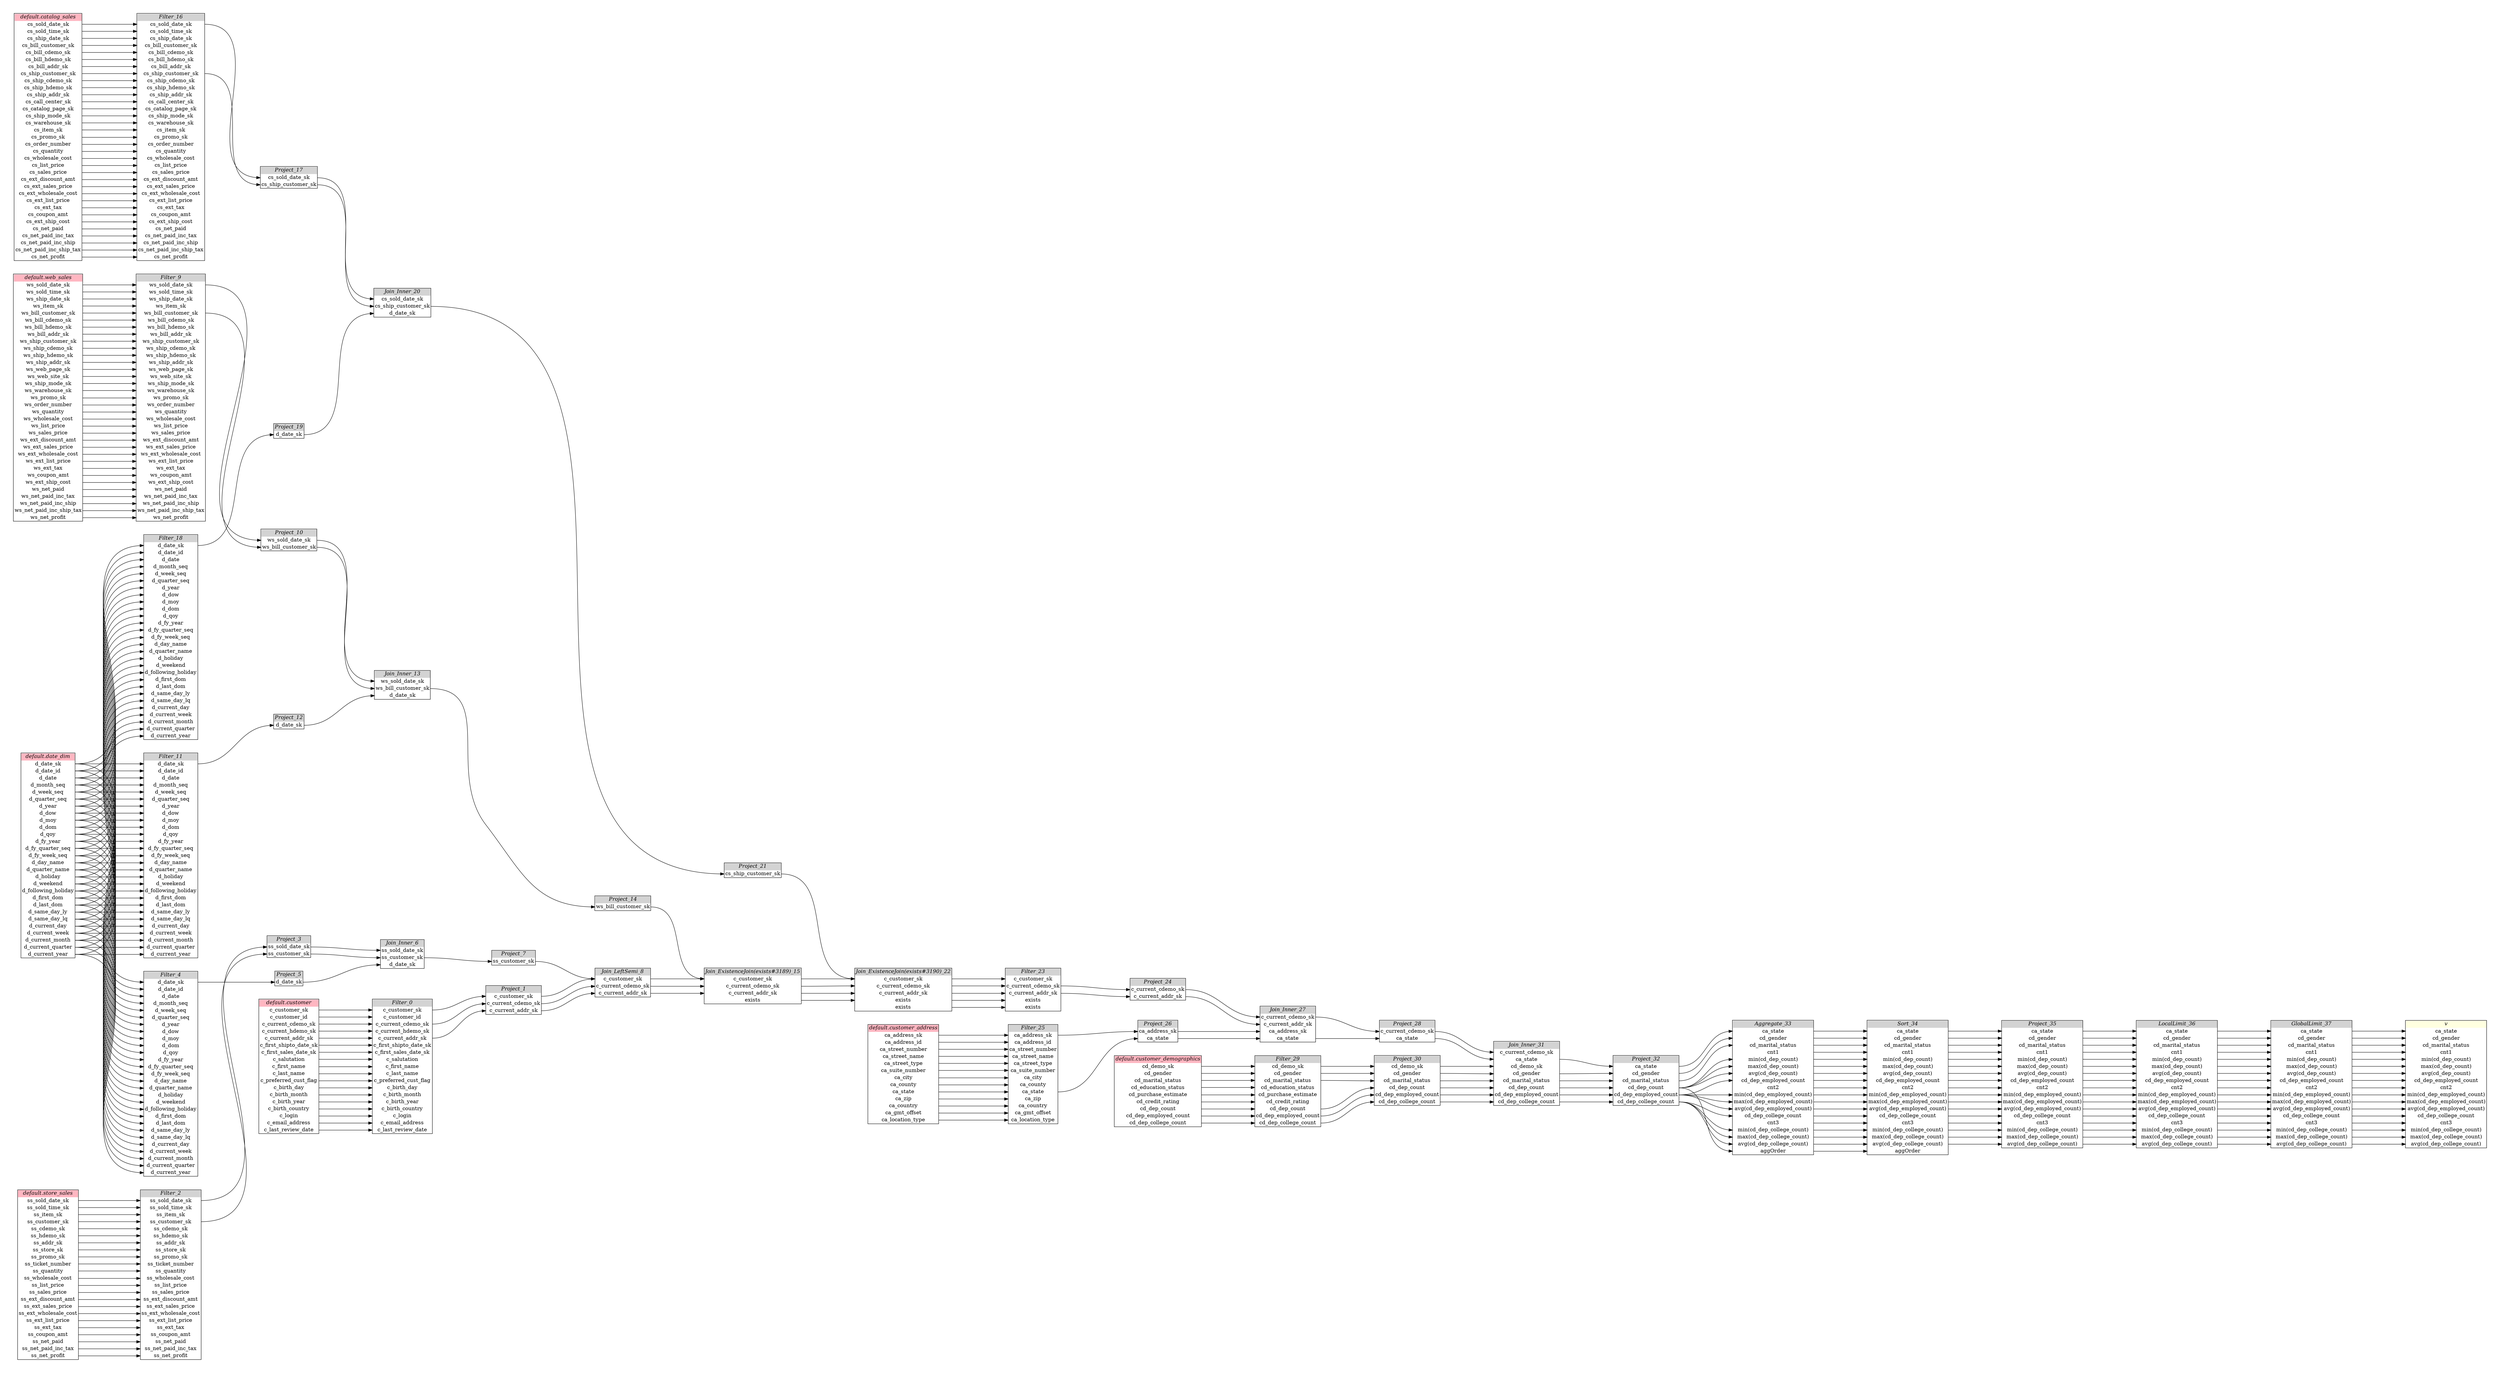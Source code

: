 // Automatically generated by TPCDSFlowTestSuite


digraph {
  graph [pad="0.5", nodesep="0.5", ranksep="2", fontname="Helvetica"];
  node [shape=plain]
  rankdir=LR;

  
"Aggregate_33" [label=<
<table border="1" cellborder="0" cellspacing="0">
  <tr><td bgcolor="lightgray" port="nodeName"><i>Aggregate_33</i></td></tr>
  <tr><td port="0">ca_state</td></tr>
<tr><td port="1">cd_gender</td></tr>
<tr><td port="2">cd_marital_status</td></tr>
<tr><td port="3">cnt1</td></tr>
<tr><td port="4">min(cd_dep_count)</td></tr>
<tr><td port="5">max(cd_dep_count)</td></tr>
<tr><td port="6">avg(cd_dep_count)</td></tr>
<tr><td port="7">cd_dep_employed_count</td></tr>
<tr><td port="8">cnt2</td></tr>
<tr><td port="9">min(cd_dep_employed_count)</td></tr>
<tr><td port="10">max(cd_dep_employed_count)</td></tr>
<tr><td port="11">avg(cd_dep_employed_count)</td></tr>
<tr><td port="12">cd_dep_college_count</td></tr>
<tr><td port="13">cnt3</td></tr>
<tr><td port="14">min(cd_dep_college_count)</td></tr>
<tr><td port="15">max(cd_dep_college_count)</td></tr>
<tr><td port="16">avg(cd_dep_college_count)</td></tr>
<tr><td port="17">aggOrder</td></tr>
</table>>];
     

"Filter_0" [label=<
<table border="1" cellborder="0" cellspacing="0">
  <tr><td bgcolor="lightgray" port="nodeName"><i>Filter_0</i></td></tr>
  <tr><td port="0">c_customer_sk</td></tr>
<tr><td port="1">c_customer_id</td></tr>
<tr><td port="2">c_current_cdemo_sk</td></tr>
<tr><td port="3">c_current_hdemo_sk</td></tr>
<tr><td port="4">c_current_addr_sk</td></tr>
<tr><td port="5">c_first_shipto_date_sk</td></tr>
<tr><td port="6">c_first_sales_date_sk</td></tr>
<tr><td port="7">c_salutation</td></tr>
<tr><td port="8">c_first_name</td></tr>
<tr><td port="9">c_last_name</td></tr>
<tr><td port="10">c_preferred_cust_flag</td></tr>
<tr><td port="11">c_birth_day</td></tr>
<tr><td port="12">c_birth_month</td></tr>
<tr><td port="13">c_birth_year</td></tr>
<tr><td port="14">c_birth_country</td></tr>
<tr><td port="15">c_login</td></tr>
<tr><td port="16">c_email_address</td></tr>
<tr><td port="17">c_last_review_date</td></tr>
</table>>];
     

"Filter_11" [label=<
<table border="1" cellborder="0" cellspacing="0">
  <tr><td bgcolor="lightgray" port="nodeName"><i>Filter_11</i></td></tr>
  <tr><td port="0">d_date_sk</td></tr>
<tr><td port="1">d_date_id</td></tr>
<tr><td port="2">d_date</td></tr>
<tr><td port="3">d_month_seq</td></tr>
<tr><td port="4">d_week_seq</td></tr>
<tr><td port="5">d_quarter_seq</td></tr>
<tr><td port="6">d_year</td></tr>
<tr><td port="7">d_dow</td></tr>
<tr><td port="8">d_moy</td></tr>
<tr><td port="9">d_dom</td></tr>
<tr><td port="10">d_qoy</td></tr>
<tr><td port="11">d_fy_year</td></tr>
<tr><td port="12">d_fy_quarter_seq</td></tr>
<tr><td port="13">d_fy_week_seq</td></tr>
<tr><td port="14">d_day_name</td></tr>
<tr><td port="15">d_quarter_name</td></tr>
<tr><td port="16">d_holiday</td></tr>
<tr><td port="17">d_weekend</td></tr>
<tr><td port="18">d_following_holiday</td></tr>
<tr><td port="19">d_first_dom</td></tr>
<tr><td port="20">d_last_dom</td></tr>
<tr><td port="21">d_same_day_ly</td></tr>
<tr><td port="22">d_same_day_lq</td></tr>
<tr><td port="23">d_current_day</td></tr>
<tr><td port="24">d_current_week</td></tr>
<tr><td port="25">d_current_month</td></tr>
<tr><td port="26">d_current_quarter</td></tr>
<tr><td port="27">d_current_year</td></tr>
</table>>];
     

"Filter_16" [label=<
<table border="1" cellborder="0" cellspacing="0">
  <tr><td bgcolor="lightgray" port="nodeName"><i>Filter_16</i></td></tr>
  <tr><td port="0">cs_sold_date_sk</td></tr>
<tr><td port="1">cs_sold_time_sk</td></tr>
<tr><td port="2">cs_ship_date_sk</td></tr>
<tr><td port="3">cs_bill_customer_sk</td></tr>
<tr><td port="4">cs_bill_cdemo_sk</td></tr>
<tr><td port="5">cs_bill_hdemo_sk</td></tr>
<tr><td port="6">cs_bill_addr_sk</td></tr>
<tr><td port="7">cs_ship_customer_sk</td></tr>
<tr><td port="8">cs_ship_cdemo_sk</td></tr>
<tr><td port="9">cs_ship_hdemo_sk</td></tr>
<tr><td port="10">cs_ship_addr_sk</td></tr>
<tr><td port="11">cs_call_center_sk</td></tr>
<tr><td port="12">cs_catalog_page_sk</td></tr>
<tr><td port="13">cs_ship_mode_sk</td></tr>
<tr><td port="14">cs_warehouse_sk</td></tr>
<tr><td port="15">cs_item_sk</td></tr>
<tr><td port="16">cs_promo_sk</td></tr>
<tr><td port="17">cs_order_number</td></tr>
<tr><td port="18">cs_quantity</td></tr>
<tr><td port="19">cs_wholesale_cost</td></tr>
<tr><td port="20">cs_list_price</td></tr>
<tr><td port="21">cs_sales_price</td></tr>
<tr><td port="22">cs_ext_discount_amt</td></tr>
<tr><td port="23">cs_ext_sales_price</td></tr>
<tr><td port="24">cs_ext_wholesale_cost</td></tr>
<tr><td port="25">cs_ext_list_price</td></tr>
<tr><td port="26">cs_ext_tax</td></tr>
<tr><td port="27">cs_coupon_amt</td></tr>
<tr><td port="28">cs_ext_ship_cost</td></tr>
<tr><td port="29">cs_net_paid</td></tr>
<tr><td port="30">cs_net_paid_inc_tax</td></tr>
<tr><td port="31">cs_net_paid_inc_ship</td></tr>
<tr><td port="32">cs_net_paid_inc_ship_tax</td></tr>
<tr><td port="33">cs_net_profit</td></tr>
</table>>];
     

"Filter_18" [label=<
<table border="1" cellborder="0" cellspacing="0">
  <tr><td bgcolor="lightgray" port="nodeName"><i>Filter_18</i></td></tr>
  <tr><td port="0">d_date_sk</td></tr>
<tr><td port="1">d_date_id</td></tr>
<tr><td port="2">d_date</td></tr>
<tr><td port="3">d_month_seq</td></tr>
<tr><td port="4">d_week_seq</td></tr>
<tr><td port="5">d_quarter_seq</td></tr>
<tr><td port="6">d_year</td></tr>
<tr><td port="7">d_dow</td></tr>
<tr><td port="8">d_moy</td></tr>
<tr><td port="9">d_dom</td></tr>
<tr><td port="10">d_qoy</td></tr>
<tr><td port="11">d_fy_year</td></tr>
<tr><td port="12">d_fy_quarter_seq</td></tr>
<tr><td port="13">d_fy_week_seq</td></tr>
<tr><td port="14">d_day_name</td></tr>
<tr><td port="15">d_quarter_name</td></tr>
<tr><td port="16">d_holiday</td></tr>
<tr><td port="17">d_weekend</td></tr>
<tr><td port="18">d_following_holiday</td></tr>
<tr><td port="19">d_first_dom</td></tr>
<tr><td port="20">d_last_dom</td></tr>
<tr><td port="21">d_same_day_ly</td></tr>
<tr><td port="22">d_same_day_lq</td></tr>
<tr><td port="23">d_current_day</td></tr>
<tr><td port="24">d_current_week</td></tr>
<tr><td port="25">d_current_month</td></tr>
<tr><td port="26">d_current_quarter</td></tr>
<tr><td port="27">d_current_year</td></tr>
</table>>];
     

"Filter_2" [label=<
<table border="1" cellborder="0" cellspacing="0">
  <tr><td bgcolor="lightgray" port="nodeName"><i>Filter_2</i></td></tr>
  <tr><td port="0">ss_sold_date_sk</td></tr>
<tr><td port="1">ss_sold_time_sk</td></tr>
<tr><td port="2">ss_item_sk</td></tr>
<tr><td port="3">ss_customer_sk</td></tr>
<tr><td port="4">ss_cdemo_sk</td></tr>
<tr><td port="5">ss_hdemo_sk</td></tr>
<tr><td port="6">ss_addr_sk</td></tr>
<tr><td port="7">ss_store_sk</td></tr>
<tr><td port="8">ss_promo_sk</td></tr>
<tr><td port="9">ss_ticket_number</td></tr>
<tr><td port="10">ss_quantity</td></tr>
<tr><td port="11">ss_wholesale_cost</td></tr>
<tr><td port="12">ss_list_price</td></tr>
<tr><td port="13">ss_sales_price</td></tr>
<tr><td port="14">ss_ext_discount_amt</td></tr>
<tr><td port="15">ss_ext_sales_price</td></tr>
<tr><td port="16">ss_ext_wholesale_cost</td></tr>
<tr><td port="17">ss_ext_list_price</td></tr>
<tr><td port="18">ss_ext_tax</td></tr>
<tr><td port="19">ss_coupon_amt</td></tr>
<tr><td port="20">ss_net_paid</td></tr>
<tr><td port="21">ss_net_paid_inc_tax</td></tr>
<tr><td port="22">ss_net_profit</td></tr>
</table>>];
     

"Filter_23" [label=<
<table border="1" cellborder="0" cellspacing="0">
  <tr><td bgcolor="lightgray" port="nodeName"><i>Filter_23</i></td></tr>
  <tr><td port="0">c_customer_sk</td></tr>
<tr><td port="1">c_current_cdemo_sk</td></tr>
<tr><td port="2">c_current_addr_sk</td></tr>
<tr><td port="3">exists</td></tr>
<tr><td port="4">exists</td></tr>
</table>>];
     

"Filter_25" [label=<
<table border="1" cellborder="0" cellspacing="0">
  <tr><td bgcolor="lightgray" port="nodeName"><i>Filter_25</i></td></tr>
  <tr><td port="0">ca_address_sk</td></tr>
<tr><td port="1">ca_address_id</td></tr>
<tr><td port="2">ca_street_number</td></tr>
<tr><td port="3">ca_street_name</td></tr>
<tr><td port="4">ca_street_type</td></tr>
<tr><td port="5">ca_suite_number</td></tr>
<tr><td port="6">ca_city</td></tr>
<tr><td port="7">ca_county</td></tr>
<tr><td port="8">ca_state</td></tr>
<tr><td port="9">ca_zip</td></tr>
<tr><td port="10">ca_country</td></tr>
<tr><td port="11">ca_gmt_offset</td></tr>
<tr><td port="12">ca_location_type</td></tr>
</table>>];
     

"Filter_29" [label=<
<table border="1" cellborder="0" cellspacing="0">
  <tr><td bgcolor="lightgray" port="nodeName"><i>Filter_29</i></td></tr>
  <tr><td port="0">cd_demo_sk</td></tr>
<tr><td port="1">cd_gender</td></tr>
<tr><td port="2">cd_marital_status</td></tr>
<tr><td port="3">cd_education_status</td></tr>
<tr><td port="4">cd_purchase_estimate</td></tr>
<tr><td port="5">cd_credit_rating</td></tr>
<tr><td port="6">cd_dep_count</td></tr>
<tr><td port="7">cd_dep_employed_count</td></tr>
<tr><td port="8">cd_dep_college_count</td></tr>
</table>>];
     

"Filter_4" [label=<
<table border="1" cellborder="0" cellspacing="0">
  <tr><td bgcolor="lightgray" port="nodeName"><i>Filter_4</i></td></tr>
  <tr><td port="0">d_date_sk</td></tr>
<tr><td port="1">d_date_id</td></tr>
<tr><td port="2">d_date</td></tr>
<tr><td port="3">d_month_seq</td></tr>
<tr><td port="4">d_week_seq</td></tr>
<tr><td port="5">d_quarter_seq</td></tr>
<tr><td port="6">d_year</td></tr>
<tr><td port="7">d_dow</td></tr>
<tr><td port="8">d_moy</td></tr>
<tr><td port="9">d_dom</td></tr>
<tr><td port="10">d_qoy</td></tr>
<tr><td port="11">d_fy_year</td></tr>
<tr><td port="12">d_fy_quarter_seq</td></tr>
<tr><td port="13">d_fy_week_seq</td></tr>
<tr><td port="14">d_day_name</td></tr>
<tr><td port="15">d_quarter_name</td></tr>
<tr><td port="16">d_holiday</td></tr>
<tr><td port="17">d_weekend</td></tr>
<tr><td port="18">d_following_holiday</td></tr>
<tr><td port="19">d_first_dom</td></tr>
<tr><td port="20">d_last_dom</td></tr>
<tr><td port="21">d_same_day_ly</td></tr>
<tr><td port="22">d_same_day_lq</td></tr>
<tr><td port="23">d_current_day</td></tr>
<tr><td port="24">d_current_week</td></tr>
<tr><td port="25">d_current_month</td></tr>
<tr><td port="26">d_current_quarter</td></tr>
<tr><td port="27">d_current_year</td></tr>
</table>>];
     

"Filter_9" [label=<
<table border="1" cellborder="0" cellspacing="0">
  <tr><td bgcolor="lightgray" port="nodeName"><i>Filter_9</i></td></tr>
  <tr><td port="0">ws_sold_date_sk</td></tr>
<tr><td port="1">ws_sold_time_sk</td></tr>
<tr><td port="2">ws_ship_date_sk</td></tr>
<tr><td port="3">ws_item_sk</td></tr>
<tr><td port="4">ws_bill_customer_sk</td></tr>
<tr><td port="5">ws_bill_cdemo_sk</td></tr>
<tr><td port="6">ws_bill_hdemo_sk</td></tr>
<tr><td port="7">ws_bill_addr_sk</td></tr>
<tr><td port="8">ws_ship_customer_sk</td></tr>
<tr><td port="9">ws_ship_cdemo_sk</td></tr>
<tr><td port="10">ws_ship_hdemo_sk</td></tr>
<tr><td port="11">ws_ship_addr_sk</td></tr>
<tr><td port="12">ws_web_page_sk</td></tr>
<tr><td port="13">ws_web_site_sk</td></tr>
<tr><td port="14">ws_ship_mode_sk</td></tr>
<tr><td port="15">ws_warehouse_sk</td></tr>
<tr><td port="16">ws_promo_sk</td></tr>
<tr><td port="17">ws_order_number</td></tr>
<tr><td port="18">ws_quantity</td></tr>
<tr><td port="19">ws_wholesale_cost</td></tr>
<tr><td port="20">ws_list_price</td></tr>
<tr><td port="21">ws_sales_price</td></tr>
<tr><td port="22">ws_ext_discount_amt</td></tr>
<tr><td port="23">ws_ext_sales_price</td></tr>
<tr><td port="24">ws_ext_wholesale_cost</td></tr>
<tr><td port="25">ws_ext_list_price</td></tr>
<tr><td port="26">ws_ext_tax</td></tr>
<tr><td port="27">ws_coupon_amt</td></tr>
<tr><td port="28">ws_ext_ship_cost</td></tr>
<tr><td port="29">ws_net_paid</td></tr>
<tr><td port="30">ws_net_paid_inc_tax</td></tr>
<tr><td port="31">ws_net_paid_inc_ship</td></tr>
<tr><td port="32">ws_net_paid_inc_ship_tax</td></tr>
<tr><td port="33">ws_net_profit</td></tr>
</table>>];
     

"GlobalLimit_37" [label=<
<table border="1" cellborder="0" cellspacing="0">
  <tr><td bgcolor="lightgray" port="nodeName"><i>GlobalLimit_37</i></td></tr>
  <tr><td port="0">ca_state</td></tr>
<tr><td port="1">cd_gender</td></tr>
<tr><td port="2">cd_marital_status</td></tr>
<tr><td port="3">cnt1</td></tr>
<tr><td port="4">min(cd_dep_count)</td></tr>
<tr><td port="5">max(cd_dep_count)</td></tr>
<tr><td port="6">avg(cd_dep_count)</td></tr>
<tr><td port="7">cd_dep_employed_count</td></tr>
<tr><td port="8">cnt2</td></tr>
<tr><td port="9">min(cd_dep_employed_count)</td></tr>
<tr><td port="10">max(cd_dep_employed_count)</td></tr>
<tr><td port="11">avg(cd_dep_employed_count)</td></tr>
<tr><td port="12">cd_dep_college_count</td></tr>
<tr><td port="13">cnt3</td></tr>
<tr><td port="14">min(cd_dep_college_count)</td></tr>
<tr><td port="15">max(cd_dep_college_count)</td></tr>
<tr><td port="16">avg(cd_dep_college_count)</td></tr>
</table>>];
     

"Join_ExistenceJoin(exists#3189)_15" [label=<
<table border="1" cellborder="0" cellspacing="0">
  <tr><td bgcolor="lightgray" port="nodeName"><i>Join_ExistenceJoin(exists#3189)_15</i></td></tr>
  <tr><td port="0">c_customer_sk</td></tr>
<tr><td port="1">c_current_cdemo_sk</td></tr>
<tr><td port="2">c_current_addr_sk</td></tr>
<tr><td port="3">exists</td></tr>
</table>>];
     

"Join_ExistenceJoin(exists#3190)_22" [label=<
<table border="1" cellborder="0" cellspacing="0">
  <tr><td bgcolor="lightgray" port="nodeName"><i>Join_ExistenceJoin(exists#3190)_22</i></td></tr>
  <tr><td port="0">c_customer_sk</td></tr>
<tr><td port="1">c_current_cdemo_sk</td></tr>
<tr><td port="2">c_current_addr_sk</td></tr>
<tr><td port="3">exists</td></tr>
<tr><td port="4">exists</td></tr>
</table>>];
     

"Join_Inner_13" [label=<
<table border="1" cellborder="0" cellspacing="0">
  <tr><td bgcolor="lightgray" port="nodeName"><i>Join_Inner_13</i></td></tr>
  <tr><td port="0">ws_sold_date_sk</td></tr>
<tr><td port="1">ws_bill_customer_sk</td></tr>
<tr><td port="2">d_date_sk</td></tr>
</table>>];
     

"Join_Inner_20" [label=<
<table border="1" cellborder="0" cellspacing="0">
  <tr><td bgcolor="lightgray" port="nodeName"><i>Join_Inner_20</i></td></tr>
  <tr><td port="0">cs_sold_date_sk</td></tr>
<tr><td port="1">cs_ship_customer_sk</td></tr>
<tr><td port="2">d_date_sk</td></tr>
</table>>];
     

"Join_Inner_27" [label=<
<table border="1" cellborder="0" cellspacing="0">
  <tr><td bgcolor="lightgray" port="nodeName"><i>Join_Inner_27</i></td></tr>
  <tr><td port="0">c_current_cdemo_sk</td></tr>
<tr><td port="1">c_current_addr_sk</td></tr>
<tr><td port="2">ca_address_sk</td></tr>
<tr><td port="3">ca_state</td></tr>
</table>>];
     

"Join_Inner_31" [label=<
<table border="1" cellborder="0" cellspacing="0">
  <tr><td bgcolor="lightgray" port="nodeName"><i>Join_Inner_31</i></td></tr>
  <tr><td port="0">c_current_cdemo_sk</td></tr>
<tr><td port="1">ca_state</td></tr>
<tr><td port="2">cd_demo_sk</td></tr>
<tr><td port="3">cd_gender</td></tr>
<tr><td port="4">cd_marital_status</td></tr>
<tr><td port="5">cd_dep_count</td></tr>
<tr><td port="6">cd_dep_employed_count</td></tr>
<tr><td port="7">cd_dep_college_count</td></tr>
</table>>];
     

"Join_Inner_6" [label=<
<table border="1" cellborder="0" cellspacing="0">
  <tr><td bgcolor="lightgray" port="nodeName"><i>Join_Inner_6</i></td></tr>
  <tr><td port="0">ss_sold_date_sk</td></tr>
<tr><td port="1">ss_customer_sk</td></tr>
<tr><td port="2">d_date_sk</td></tr>
</table>>];
     

"Join_LeftSemi_8" [label=<
<table border="1" cellborder="0" cellspacing="0">
  <tr><td bgcolor="lightgray" port="nodeName"><i>Join_LeftSemi_8</i></td></tr>
  <tr><td port="0">c_customer_sk</td></tr>
<tr><td port="1">c_current_cdemo_sk</td></tr>
<tr><td port="2">c_current_addr_sk</td></tr>
</table>>];
     

"LocalLimit_36" [label=<
<table border="1" cellborder="0" cellspacing="0">
  <tr><td bgcolor="lightgray" port="nodeName"><i>LocalLimit_36</i></td></tr>
  <tr><td port="0">ca_state</td></tr>
<tr><td port="1">cd_gender</td></tr>
<tr><td port="2">cd_marital_status</td></tr>
<tr><td port="3">cnt1</td></tr>
<tr><td port="4">min(cd_dep_count)</td></tr>
<tr><td port="5">max(cd_dep_count)</td></tr>
<tr><td port="6">avg(cd_dep_count)</td></tr>
<tr><td port="7">cd_dep_employed_count</td></tr>
<tr><td port="8">cnt2</td></tr>
<tr><td port="9">min(cd_dep_employed_count)</td></tr>
<tr><td port="10">max(cd_dep_employed_count)</td></tr>
<tr><td port="11">avg(cd_dep_employed_count)</td></tr>
<tr><td port="12">cd_dep_college_count</td></tr>
<tr><td port="13">cnt3</td></tr>
<tr><td port="14">min(cd_dep_college_count)</td></tr>
<tr><td port="15">max(cd_dep_college_count)</td></tr>
<tr><td port="16">avg(cd_dep_college_count)</td></tr>
</table>>];
     

"Project_1" [label=<
<table border="1" cellborder="0" cellspacing="0">
  <tr><td bgcolor="lightgray" port="nodeName"><i>Project_1</i></td></tr>
  <tr><td port="0">c_customer_sk</td></tr>
<tr><td port="1">c_current_cdemo_sk</td></tr>
<tr><td port="2">c_current_addr_sk</td></tr>
</table>>];
     

"Project_10" [label=<
<table border="1" cellborder="0" cellspacing="0">
  <tr><td bgcolor="lightgray" port="nodeName"><i>Project_10</i></td></tr>
  <tr><td port="0">ws_sold_date_sk</td></tr>
<tr><td port="1">ws_bill_customer_sk</td></tr>
</table>>];
     

"Project_12" [label=<
<table border="1" cellborder="0" cellspacing="0">
  <tr><td bgcolor="lightgray" port="nodeName"><i>Project_12</i></td></tr>
  <tr><td port="0">d_date_sk</td></tr>
</table>>];
     

"Project_14" [label=<
<table border="1" cellborder="0" cellspacing="0">
  <tr><td bgcolor="lightgray" port="nodeName"><i>Project_14</i></td></tr>
  <tr><td port="0">ws_bill_customer_sk</td></tr>
</table>>];
     

"Project_17" [label=<
<table border="1" cellborder="0" cellspacing="0">
  <tr><td bgcolor="lightgray" port="nodeName"><i>Project_17</i></td></tr>
  <tr><td port="0">cs_sold_date_sk</td></tr>
<tr><td port="1">cs_ship_customer_sk</td></tr>
</table>>];
     

"Project_19" [label=<
<table border="1" cellborder="0" cellspacing="0">
  <tr><td bgcolor="lightgray" port="nodeName"><i>Project_19</i></td></tr>
  <tr><td port="0">d_date_sk</td></tr>
</table>>];
     

"Project_21" [label=<
<table border="1" cellborder="0" cellspacing="0">
  <tr><td bgcolor="lightgray" port="nodeName"><i>Project_21</i></td></tr>
  <tr><td port="0">cs_ship_customer_sk</td></tr>
</table>>];
     

"Project_24" [label=<
<table border="1" cellborder="0" cellspacing="0">
  <tr><td bgcolor="lightgray" port="nodeName"><i>Project_24</i></td></tr>
  <tr><td port="0">c_current_cdemo_sk</td></tr>
<tr><td port="1">c_current_addr_sk</td></tr>
</table>>];
     

"Project_26" [label=<
<table border="1" cellborder="0" cellspacing="0">
  <tr><td bgcolor="lightgray" port="nodeName"><i>Project_26</i></td></tr>
  <tr><td port="0">ca_address_sk</td></tr>
<tr><td port="1">ca_state</td></tr>
</table>>];
     

"Project_28" [label=<
<table border="1" cellborder="0" cellspacing="0">
  <tr><td bgcolor="lightgray" port="nodeName"><i>Project_28</i></td></tr>
  <tr><td port="0">c_current_cdemo_sk</td></tr>
<tr><td port="1">ca_state</td></tr>
</table>>];
     

"Project_3" [label=<
<table border="1" cellborder="0" cellspacing="0">
  <tr><td bgcolor="lightgray" port="nodeName"><i>Project_3</i></td></tr>
  <tr><td port="0">ss_sold_date_sk</td></tr>
<tr><td port="1">ss_customer_sk</td></tr>
</table>>];
     

"Project_30" [label=<
<table border="1" cellborder="0" cellspacing="0">
  <tr><td bgcolor="lightgray" port="nodeName"><i>Project_30</i></td></tr>
  <tr><td port="0">cd_demo_sk</td></tr>
<tr><td port="1">cd_gender</td></tr>
<tr><td port="2">cd_marital_status</td></tr>
<tr><td port="3">cd_dep_count</td></tr>
<tr><td port="4">cd_dep_employed_count</td></tr>
<tr><td port="5">cd_dep_college_count</td></tr>
</table>>];
     

"Project_32" [label=<
<table border="1" cellborder="0" cellspacing="0">
  <tr><td bgcolor="lightgray" port="nodeName"><i>Project_32</i></td></tr>
  <tr><td port="0">ca_state</td></tr>
<tr><td port="1">cd_gender</td></tr>
<tr><td port="2">cd_marital_status</td></tr>
<tr><td port="3">cd_dep_count</td></tr>
<tr><td port="4">cd_dep_employed_count</td></tr>
<tr><td port="5">cd_dep_college_count</td></tr>
</table>>];
     

"Project_35" [label=<
<table border="1" cellborder="0" cellspacing="0">
  <tr><td bgcolor="lightgray" port="nodeName"><i>Project_35</i></td></tr>
  <tr><td port="0">ca_state</td></tr>
<tr><td port="1">cd_gender</td></tr>
<tr><td port="2">cd_marital_status</td></tr>
<tr><td port="3">cnt1</td></tr>
<tr><td port="4">min(cd_dep_count)</td></tr>
<tr><td port="5">max(cd_dep_count)</td></tr>
<tr><td port="6">avg(cd_dep_count)</td></tr>
<tr><td port="7">cd_dep_employed_count</td></tr>
<tr><td port="8">cnt2</td></tr>
<tr><td port="9">min(cd_dep_employed_count)</td></tr>
<tr><td port="10">max(cd_dep_employed_count)</td></tr>
<tr><td port="11">avg(cd_dep_employed_count)</td></tr>
<tr><td port="12">cd_dep_college_count</td></tr>
<tr><td port="13">cnt3</td></tr>
<tr><td port="14">min(cd_dep_college_count)</td></tr>
<tr><td port="15">max(cd_dep_college_count)</td></tr>
<tr><td port="16">avg(cd_dep_college_count)</td></tr>
</table>>];
     

"Project_5" [label=<
<table border="1" cellborder="0" cellspacing="0">
  <tr><td bgcolor="lightgray" port="nodeName"><i>Project_5</i></td></tr>
  <tr><td port="0">d_date_sk</td></tr>
</table>>];
     

"Project_7" [label=<
<table border="1" cellborder="0" cellspacing="0">
  <tr><td bgcolor="lightgray" port="nodeName"><i>Project_7</i></td></tr>
  <tr><td port="0">ss_customer_sk</td></tr>
</table>>];
     

"Sort_34" [label=<
<table border="1" cellborder="0" cellspacing="0">
  <tr><td bgcolor="lightgray" port="nodeName"><i>Sort_34</i></td></tr>
  <tr><td port="0">ca_state</td></tr>
<tr><td port="1">cd_gender</td></tr>
<tr><td port="2">cd_marital_status</td></tr>
<tr><td port="3">cnt1</td></tr>
<tr><td port="4">min(cd_dep_count)</td></tr>
<tr><td port="5">max(cd_dep_count)</td></tr>
<tr><td port="6">avg(cd_dep_count)</td></tr>
<tr><td port="7">cd_dep_employed_count</td></tr>
<tr><td port="8">cnt2</td></tr>
<tr><td port="9">min(cd_dep_employed_count)</td></tr>
<tr><td port="10">max(cd_dep_employed_count)</td></tr>
<tr><td port="11">avg(cd_dep_employed_count)</td></tr>
<tr><td port="12">cd_dep_college_count</td></tr>
<tr><td port="13">cnt3</td></tr>
<tr><td port="14">min(cd_dep_college_count)</td></tr>
<tr><td port="15">max(cd_dep_college_count)</td></tr>
<tr><td port="16">avg(cd_dep_college_count)</td></tr>
<tr><td port="17">aggOrder</td></tr>
</table>>];
     

"default.catalog_sales" [label=<
<table border="1" cellborder="0" cellspacing="0">
  <tr><td bgcolor="lightpink" port="nodeName"><i>default.catalog_sales</i></td></tr>
  <tr><td port="0">cs_sold_date_sk</td></tr>
<tr><td port="1">cs_sold_time_sk</td></tr>
<tr><td port="2">cs_ship_date_sk</td></tr>
<tr><td port="3">cs_bill_customer_sk</td></tr>
<tr><td port="4">cs_bill_cdemo_sk</td></tr>
<tr><td port="5">cs_bill_hdemo_sk</td></tr>
<tr><td port="6">cs_bill_addr_sk</td></tr>
<tr><td port="7">cs_ship_customer_sk</td></tr>
<tr><td port="8">cs_ship_cdemo_sk</td></tr>
<tr><td port="9">cs_ship_hdemo_sk</td></tr>
<tr><td port="10">cs_ship_addr_sk</td></tr>
<tr><td port="11">cs_call_center_sk</td></tr>
<tr><td port="12">cs_catalog_page_sk</td></tr>
<tr><td port="13">cs_ship_mode_sk</td></tr>
<tr><td port="14">cs_warehouse_sk</td></tr>
<tr><td port="15">cs_item_sk</td></tr>
<tr><td port="16">cs_promo_sk</td></tr>
<tr><td port="17">cs_order_number</td></tr>
<tr><td port="18">cs_quantity</td></tr>
<tr><td port="19">cs_wholesale_cost</td></tr>
<tr><td port="20">cs_list_price</td></tr>
<tr><td port="21">cs_sales_price</td></tr>
<tr><td port="22">cs_ext_discount_amt</td></tr>
<tr><td port="23">cs_ext_sales_price</td></tr>
<tr><td port="24">cs_ext_wholesale_cost</td></tr>
<tr><td port="25">cs_ext_list_price</td></tr>
<tr><td port="26">cs_ext_tax</td></tr>
<tr><td port="27">cs_coupon_amt</td></tr>
<tr><td port="28">cs_ext_ship_cost</td></tr>
<tr><td port="29">cs_net_paid</td></tr>
<tr><td port="30">cs_net_paid_inc_tax</td></tr>
<tr><td port="31">cs_net_paid_inc_ship</td></tr>
<tr><td port="32">cs_net_paid_inc_ship_tax</td></tr>
<tr><td port="33">cs_net_profit</td></tr>
</table>>];
     

"default.customer" [label=<
<table border="1" cellborder="0" cellspacing="0">
  <tr><td bgcolor="lightpink" port="nodeName"><i>default.customer</i></td></tr>
  <tr><td port="0">c_customer_sk</td></tr>
<tr><td port="1">c_customer_id</td></tr>
<tr><td port="2">c_current_cdemo_sk</td></tr>
<tr><td port="3">c_current_hdemo_sk</td></tr>
<tr><td port="4">c_current_addr_sk</td></tr>
<tr><td port="5">c_first_shipto_date_sk</td></tr>
<tr><td port="6">c_first_sales_date_sk</td></tr>
<tr><td port="7">c_salutation</td></tr>
<tr><td port="8">c_first_name</td></tr>
<tr><td port="9">c_last_name</td></tr>
<tr><td port="10">c_preferred_cust_flag</td></tr>
<tr><td port="11">c_birth_day</td></tr>
<tr><td port="12">c_birth_month</td></tr>
<tr><td port="13">c_birth_year</td></tr>
<tr><td port="14">c_birth_country</td></tr>
<tr><td port="15">c_login</td></tr>
<tr><td port="16">c_email_address</td></tr>
<tr><td port="17">c_last_review_date</td></tr>
</table>>];
     

"default.customer_address" [label=<
<table border="1" cellborder="0" cellspacing="0">
  <tr><td bgcolor="lightpink" port="nodeName"><i>default.customer_address</i></td></tr>
  <tr><td port="0">ca_address_sk</td></tr>
<tr><td port="1">ca_address_id</td></tr>
<tr><td port="2">ca_street_number</td></tr>
<tr><td port="3">ca_street_name</td></tr>
<tr><td port="4">ca_street_type</td></tr>
<tr><td port="5">ca_suite_number</td></tr>
<tr><td port="6">ca_city</td></tr>
<tr><td port="7">ca_county</td></tr>
<tr><td port="8">ca_state</td></tr>
<tr><td port="9">ca_zip</td></tr>
<tr><td port="10">ca_country</td></tr>
<tr><td port="11">ca_gmt_offset</td></tr>
<tr><td port="12">ca_location_type</td></tr>
</table>>];
     

"default.customer_demographics" [label=<
<table border="1" cellborder="0" cellspacing="0">
  <tr><td bgcolor="lightpink" port="nodeName"><i>default.customer_demographics</i></td></tr>
  <tr><td port="0">cd_demo_sk</td></tr>
<tr><td port="1">cd_gender</td></tr>
<tr><td port="2">cd_marital_status</td></tr>
<tr><td port="3">cd_education_status</td></tr>
<tr><td port="4">cd_purchase_estimate</td></tr>
<tr><td port="5">cd_credit_rating</td></tr>
<tr><td port="6">cd_dep_count</td></tr>
<tr><td port="7">cd_dep_employed_count</td></tr>
<tr><td port="8">cd_dep_college_count</td></tr>
</table>>];
     

"default.date_dim" [label=<
<table border="1" cellborder="0" cellspacing="0">
  <tr><td bgcolor="lightpink" port="nodeName"><i>default.date_dim</i></td></tr>
  <tr><td port="0">d_date_sk</td></tr>
<tr><td port="1">d_date_id</td></tr>
<tr><td port="2">d_date</td></tr>
<tr><td port="3">d_month_seq</td></tr>
<tr><td port="4">d_week_seq</td></tr>
<tr><td port="5">d_quarter_seq</td></tr>
<tr><td port="6">d_year</td></tr>
<tr><td port="7">d_dow</td></tr>
<tr><td port="8">d_moy</td></tr>
<tr><td port="9">d_dom</td></tr>
<tr><td port="10">d_qoy</td></tr>
<tr><td port="11">d_fy_year</td></tr>
<tr><td port="12">d_fy_quarter_seq</td></tr>
<tr><td port="13">d_fy_week_seq</td></tr>
<tr><td port="14">d_day_name</td></tr>
<tr><td port="15">d_quarter_name</td></tr>
<tr><td port="16">d_holiday</td></tr>
<tr><td port="17">d_weekend</td></tr>
<tr><td port="18">d_following_holiday</td></tr>
<tr><td port="19">d_first_dom</td></tr>
<tr><td port="20">d_last_dom</td></tr>
<tr><td port="21">d_same_day_ly</td></tr>
<tr><td port="22">d_same_day_lq</td></tr>
<tr><td port="23">d_current_day</td></tr>
<tr><td port="24">d_current_week</td></tr>
<tr><td port="25">d_current_month</td></tr>
<tr><td port="26">d_current_quarter</td></tr>
<tr><td port="27">d_current_year</td></tr>
</table>>];
     

"default.store_sales" [label=<
<table border="1" cellborder="0" cellspacing="0">
  <tr><td bgcolor="lightpink" port="nodeName"><i>default.store_sales</i></td></tr>
  <tr><td port="0">ss_sold_date_sk</td></tr>
<tr><td port="1">ss_sold_time_sk</td></tr>
<tr><td port="2">ss_item_sk</td></tr>
<tr><td port="3">ss_customer_sk</td></tr>
<tr><td port="4">ss_cdemo_sk</td></tr>
<tr><td port="5">ss_hdemo_sk</td></tr>
<tr><td port="6">ss_addr_sk</td></tr>
<tr><td port="7">ss_store_sk</td></tr>
<tr><td port="8">ss_promo_sk</td></tr>
<tr><td port="9">ss_ticket_number</td></tr>
<tr><td port="10">ss_quantity</td></tr>
<tr><td port="11">ss_wholesale_cost</td></tr>
<tr><td port="12">ss_list_price</td></tr>
<tr><td port="13">ss_sales_price</td></tr>
<tr><td port="14">ss_ext_discount_amt</td></tr>
<tr><td port="15">ss_ext_sales_price</td></tr>
<tr><td port="16">ss_ext_wholesale_cost</td></tr>
<tr><td port="17">ss_ext_list_price</td></tr>
<tr><td port="18">ss_ext_tax</td></tr>
<tr><td port="19">ss_coupon_amt</td></tr>
<tr><td port="20">ss_net_paid</td></tr>
<tr><td port="21">ss_net_paid_inc_tax</td></tr>
<tr><td port="22">ss_net_profit</td></tr>
</table>>];
     

"default.web_sales" [label=<
<table border="1" cellborder="0" cellspacing="0">
  <tr><td bgcolor="lightpink" port="nodeName"><i>default.web_sales</i></td></tr>
  <tr><td port="0">ws_sold_date_sk</td></tr>
<tr><td port="1">ws_sold_time_sk</td></tr>
<tr><td port="2">ws_ship_date_sk</td></tr>
<tr><td port="3">ws_item_sk</td></tr>
<tr><td port="4">ws_bill_customer_sk</td></tr>
<tr><td port="5">ws_bill_cdemo_sk</td></tr>
<tr><td port="6">ws_bill_hdemo_sk</td></tr>
<tr><td port="7">ws_bill_addr_sk</td></tr>
<tr><td port="8">ws_ship_customer_sk</td></tr>
<tr><td port="9">ws_ship_cdemo_sk</td></tr>
<tr><td port="10">ws_ship_hdemo_sk</td></tr>
<tr><td port="11">ws_ship_addr_sk</td></tr>
<tr><td port="12">ws_web_page_sk</td></tr>
<tr><td port="13">ws_web_site_sk</td></tr>
<tr><td port="14">ws_ship_mode_sk</td></tr>
<tr><td port="15">ws_warehouse_sk</td></tr>
<tr><td port="16">ws_promo_sk</td></tr>
<tr><td port="17">ws_order_number</td></tr>
<tr><td port="18">ws_quantity</td></tr>
<tr><td port="19">ws_wholesale_cost</td></tr>
<tr><td port="20">ws_list_price</td></tr>
<tr><td port="21">ws_sales_price</td></tr>
<tr><td port="22">ws_ext_discount_amt</td></tr>
<tr><td port="23">ws_ext_sales_price</td></tr>
<tr><td port="24">ws_ext_wholesale_cost</td></tr>
<tr><td port="25">ws_ext_list_price</td></tr>
<tr><td port="26">ws_ext_tax</td></tr>
<tr><td port="27">ws_coupon_amt</td></tr>
<tr><td port="28">ws_ext_ship_cost</td></tr>
<tr><td port="29">ws_net_paid</td></tr>
<tr><td port="30">ws_net_paid_inc_tax</td></tr>
<tr><td port="31">ws_net_paid_inc_ship</td></tr>
<tr><td port="32">ws_net_paid_inc_ship_tax</td></tr>
<tr><td port="33">ws_net_profit</td></tr>
</table>>];
     

"v" [label=<
<table border="1" cellborder="0" cellspacing="0">
  <tr><td bgcolor="lightyellow" port="nodeName"><i>v</i></td></tr>
  <tr><td port="0">ca_state</td></tr>
<tr><td port="1">cd_gender</td></tr>
<tr><td port="2">cd_marital_status</td></tr>
<tr><td port="3">cnt1</td></tr>
<tr><td port="4">min(cd_dep_count)</td></tr>
<tr><td port="5">max(cd_dep_count)</td></tr>
<tr><td port="6">avg(cd_dep_count)</td></tr>
<tr><td port="7">cd_dep_employed_count</td></tr>
<tr><td port="8">cnt2</td></tr>
<tr><td port="9">min(cd_dep_employed_count)</td></tr>
<tr><td port="10">max(cd_dep_employed_count)</td></tr>
<tr><td port="11">avg(cd_dep_employed_count)</td></tr>
<tr><td port="12">cd_dep_college_count</td></tr>
<tr><td port="13">cnt3</td></tr>
<tr><td port="14">min(cd_dep_college_count)</td></tr>
<tr><td port="15">max(cd_dep_college_count)</td></tr>
<tr><td port="16">avg(cd_dep_college_count)</td></tr>
</table>>];
     
  "Aggregate_33":0 -> "Sort_34":0;
"Aggregate_33":1 -> "Sort_34":1;
"Aggregate_33":10 -> "Sort_34":10;
"Aggregate_33":11 -> "Sort_34":11;
"Aggregate_33":12 -> "Sort_34":12;
"Aggregate_33":13 -> "Sort_34":13;
"Aggregate_33":14 -> "Sort_34":14;
"Aggregate_33":15 -> "Sort_34":15;
"Aggregate_33":16 -> "Sort_34":16;
"Aggregate_33":17 -> "Sort_34":17;
"Aggregate_33":2 -> "Sort_34":2;
"Aggregate_33":3 -> "Sort_34":3;
"Aggregate_33":4 -> "Sort_34":4;
"Aggregate_33":5 -> "Sort_34":5;
"Aggregate_33":6 -> "Sort_34":6;
"Aggregate_33":7 -> "Sort_34":7;
"Aggregate_33":8 -> "Sort_34":8;
"Aggregate_33":9 -> "Sort_34":9;
"Filter_0":0 -> "Project_1":0;
"Filter_0":2 -> "Project_1":1;
"Filter_0":4 -> "Project_1":2;
"Filter_11":0 -> "Project_12":0;
"Filter_16":0 -> "Project_17":0;
"Filter_16":7 -> "Project_17":1;
"Filter_18":0 -> "Project_19":0;
"Filter_2":0 -> "Project_3":0;
"Filter_2":3 -> "Project_3":1;
"Filter_23":1 -> "Project_24":0;
"Filter_23":2 -> "Project_24":1;
"Filter_25":0 -> "Project_26":0;
"Filter_25":8 -> "Project_26":1;
"Filter_29":0 -> "Project_30":0;
"Filter_29":1 -> "Project_30":1;
"Filter_29":2 -> "Project_30":2;
"Filter_29":6 -> "Project_30":3;
"Filter_29":7 -> "Project_30":4;
"Filter_29":8 -> "Project_30":5;
"Filter_4":0 -> "Project_5":0;
"Filter_9":0 -> "Project_10":0;
"Filter_9":4 -> "Project_10":1;
"GlobalLimit_37":0 -> "v":0;
"GlobalLimit_37":1 -> "v":1;
"GlobalLimit_37":10 -> "v":10;
"GlobalLimit_37":11 -> "v":11;
"GlobalLimit_37":12 -> "v":12;
"GlobalLimit_37":13 -> "v":13;
"GlobalLimit_37":14 -> "v":14;
"GlobalLimit_37":15 -> "v":15;
"GlobalLimit_37":16 -> "v":16;
"GlobalLimit_37":2 -> "v":2;
"GlobalLimit_37":3 -> "v":3;
"GlobalLimit_37":4 -> "v":4;
"GlobalLimit_37":5 -> "v":5;
"GlobalLimit_37":6 -> "v":6;
"GlobalLimit_37":7 -> "v":7;
"GlobalLimit_37":8 -> "v":8;
"GlobalLimit_37":9 -> "v":9;
"Join_ExistenceJoin(exists#3189)_15":0 -> "Join_ExistenceJoin(exists#3190)_22":0;
"Join_ExistenceJoin(exists#3189)_15":1 -> "Join_ExistenceJoin(exists#3190)_22":1;
"Join_ExistenceJoin(exists#3189)_15":2 -> "Join_ExistenceJoin(exists#3190)_22":2;
"Join_ExistenceJoin(exists#3189)_15":3 -> "Join_ExistenceJoin(exists#3190)_22":3;
"Join_ExistenceJoin(exists#3190)_22":0 -> "Filter_23":0;
"Join_ExistenceJoin(exists#3190)_22":1 -> "Filter_23":1;
"Join_ExistenceJoin(exists#3190)_22":2 -> "Filter_23":2;
"Join_ExistenceJoin(exists#3190)_22":3 -> "Filter_23":3;
"Join_ExistenceJoin(exists#3190)_22":4 -> "Filter_23":4;
"Join_Inner_13":1 -> "Project_14":0;
"Join_Inner_20":1 -> "Project_21":0;
"Join_Inner_27":0 -> "Project_28":0;
"Join_Inner_27":3 -> "Project_28":1;
"Join_Inner_31":1 -> "Project_32":0;
"Join_Inner_31":3 -> "Project_32":1;
"Join_Inner_31":4 -> "Project_32":2;
"Join_Inner_31":5 -> "Project_32":3;
"Join_Inner_31":6 -> "Project_32":4;
"Join_Inner_31":7 -> "Project_32":5;
"Join_Inner_6":1 -> "Project_7":0;
"Join_LeftSemi_8":0 -> "Join_ExistenceJoin(exists#3189)_15":0;
"Join_LeftSemi_8":1 -> "Join_ExistenceJoin(exists#3189)_15":1;
"Join_LeftSemi_8":2 -> "Join_ExistenceJoin(exists#3189)_15":2;
"LocalLimit_36":0 -> "GlobalLimit_37":0;
"LocalLimit_36":1 -> "GlobalLimit_37":1;
"LocalLimit_36":10 -> "GlobalLimit_37":10;
"LocalLimit_36":11 -> "GlobalLimit_37":11;
"LocalLimit_36":12 -> "GlobalLimit_37":12;
"LocalLimit_36":13 -> "GlobalLimit_37":13;
"LocalLimit_36":14 -> "GlobalLimit_37":14;
"LocalLimit_36":15 -> "GlobalLimit_37":15;
"LocalLimit_36":16 -> "GlobalLimit_37":16;
"LocalLimit_36":2 -> "GlobalLimit_37":2;
"LocalLimit_36":3 -> "GlobalLimit_37":3;
"LocalLimit_36":4 -> "GlobalLimit_37":4;
"LocalLimit_36":5 -> "GlobalLimit_37":5;
"LocalLimit_36":6 -> "GlobalLimit_37":6;
"LocalLimit_36":7 -> "GlobalLimit_37":7;
"LocalLimit_36":8 -> "GlobalLimit_37":8;
"LocalLimit_36":9 -> "GlobalLimit_37":9;
"Project_1":0 -> "Join_LeftSemi_8":0;
"Project_1":1 -> "Join_LeftSemi_8":1;
"Project_1":2 -> "Join_LeftSemi_8":2;
"Project_10":0 -> "Join_Inner_13":0;
"Project_10":1 -> "Join_Inner_13":1;
"Project_12":0 -> "Join_Inner_13":2;
"Project_14":0 -> "Join_ExistenceJoin(exists#3189)_15":0;
"Project_17":0 -> "Join_Inner_20":0;
"Project_17":1 -> "Join_Inner_20":1;
"Project_19":0 -> "Join_Inner_20":2;
"Project_21":0 -> "Join_ExistenceJoin(exists#3190)_22":0;
"Project_24":0 -> "Join_Inner_27":0;
"Project_24":1 -> "Join_Inner_27":1;
"Project_26":0 -> "Join_Inner_27":2;
"Project_26":1 -> "Join_Inner_27":3;
"Project_28":0 -> "Join_Inner_31":0;
"Project_28":1 -> "Join_Inner_31":1;
"Project_3":0 -> "Join_Inner_6":0;
"Project_3":1 -> "Join_Inner_6":1;
"Project_30":0 -> "Join_Inner_31":2;
"Project_30":1 -> "Join_Inner_31":3;
"Project_30":2 -> "Join_Inner_31":4;
"Project_30":3 -> "Join_Inner_31":5;
"Project_30":4 -> "Join_Inner_31":6;
"Project_30":5 -> "Join_Inner_31":7;
"Project_32":0 -> "Aggregate_33":0;
"Project_32":1 -> "Aggregate_33":1;
"Project_32":2 -> "Aggregate_33":2;
"Project_32":3 -> "Aggregate_33":17;
"Project_32":3 -> "Aggregate_33":4;
"Project_32":3 -> "Aggregate_33":5;
"Project_32":3 -> "Aggregate_33":6;
"Project_32":4 -> "Aggregate_33":10;
"Project_32":4 -> "Aggregate_33":11;
"Project_32":4 -> "Aggregate_33":7;
"Project_32":4 -> "Aggregate_33":9;
"Project_32":5 -> "Aggregate_33":12;
"Project_32":5 -> "Aggregate_33":14;
"Project_32":5 -> "Aggregate_33":15;
"Project_32":5 -> "Aggregate_33":16;
"Project_35":0 -> "LocalLimit_36":0;
"Project_35":1 -> "LocalLimit_36":1;
"Project_35":10 -> "LocalLimit_36":10;
"Project_35":11 -> "LocalLimit_36":11;
"Project_35":12 -> "LocalLimit_36":12;
"Project_35":13 -> "LocalLimit_36":13;
"Project_35":14 -> "LocalLimit_36":14;
"Project_35":15 -> "LocalLimit_36":15;
"Project_35":16 -> "LocalLimit_36":16;
"Project_35":2 -> "LocalLimit_36":2;
"Project_35":3 -> "LocalLimit_36":3;
"Project_35":4 -> "LocalLimit_36":4;
"Project_35":5 -> "LocalLimit_36":5;
"Project_35":6 -> "LocalLimit_36":6;
"Project_35":7 -> "LocalLimit_36":7;
"Project_35":8 -> "LocalLimit_36":8;
"Project_35":9 -> "LocalLimit_36":9;
"Project_5":0 -> "Join_Inner_6":2;
"Project_7":0 -> "Join_LeftSemi_8":0;
"Sort_34":0 -> "Project_35":0;
"Sort_34":1 -> "Project_35":1;
"Sort_34":10 -> "Project_35":10;
"Sort_34":11 -> "Project_35":11;
"Sort_34":12 -> "Project_35":12;
"Sort_34":13 -> "Project_35":13;
"Sort_34":14 -> "Project_35":14;
"Sort_34":15 -> "Project_35":15;
"Sort_34":16 -> "Project_35":16;
"Sort_34":2 -> "Project_35":2;
"Sort_34":3 -> "Project_35":3;
"Sort_34":4 -> "Project_35":4;
"Sort_34":5 -> "Project_35":5;
"Sort_34":6 -> "Project_35":6;
"Sort_34":7 -> "Project_35":7;
"Sort_34":8 -> "Project_35":8;
"Sort_34":9 -> "Project_35":9;
"default.catalog_sales":0 -> "Filter_16":0;
"default.catalog_sales":1 -> "Filter_16":1;
"default.catalog_sales":10 -> "Filter_16":10;
"default.catalog_sales":11 -> "Filter_16":11;
"default.catalog_sales":12 -> "Filter_16":12;
"default.catalog_sales":13 -> "Filter_16":13;
"default.catalog_sales":14 -> "Filter_16":14;
"default.catalog_sales":15 -> "Filter_16":15;
"default.catalog_sales":16 -> "Filter_16":16;
"default.catalog_sales":17 -> "Filter_16":17;
"default.catalog_sales":18 -> "Filter_16":18;
"default.catalog_sales":19 -> "Filter_16":19;
"default.catalog_sales":2 -> "Filter_16":2;
"default.catalog_sales":20 -> "Filter_16":20;
"default.catalog_sales":21 -> "Filter_16":21;
"default.catalog_sales":22 -> "Filter_16":22;
"default.catalog_sales":23 -> "Filter_16":23;
"default.catalog_sales":24 -> "Filter_16":24;
"default.catalog_sales":25 -> "Filter_16":25;
"default.catalog_sales":26 -> "Filter_16":26;
"default.catalog_sales":27 -> "Filter_16":27;
"default.catalog_sales":28 -> "Filter_16":28;
"default.catalog_sales":29 -> "Filter_16":29;
"default.catalog_sales":3 -> "Filter_16":3;
"default.catalog_sales":30 -> "Filter_16":30;
"default.catalog_sales":31 -> "Filter_16":31;
"default.catalog_sales":32 -> "Filter_16":32;
"default.catalog_sales":33 -> "Filter_16":33;
"default.catalog_sales":4 -> "Filter_16":4;
"default.catalog_sales":5 -> "Filter_16":5;
"default.catalog_sales":6 -> "Filter_16":6;
"default.catalog_sales":7 -> "Filter_16":7;
"default.catalog_sales":8 -> "Filter_16":8;
"default.catalog_sales":9 -> "Filter_16":9;
"default.customer":0 -> "Filter_0":0;
"default.customer":1 -> "Filter_0":1;
"default.customer":10 -> "Filter_0":10;
"default.customer":11 -> "Filter_0":11;
"default.customer":12 -> "Filter_0":12;
"default.customer":13 -> "Filter_0":13;
"default.customer":14 -> "Filter_0":14;
"default.customer":15 -> "Filter_0":15;
"default.customer":16 -> "Filter_0":16;
"default.customer":17 -> "Filter_0":17;
"default.customer":2 -> "Filter_0":2;
"default.customer":3 -> "Filter_0":3;
"default.customer":4 -> "Filter_0":4;
"default.customer":5 -> "Filter_0":5;
"default.customer":6 -> "Filter_0":6;
"default.customer":7 -> "Filter_0":7;
"default.customer":8 -> "Filter_0":8;
"default.customer":9 -> "Filter_0":9;
"default.customer_address":0 -> "Filter_25":0;
"default.customer_address":1 -> "Filter_25":1;
"default.customer_address":10 -> "Filter_25":10;
"default.customer_address":11 -> "Filter_25":11;
"default.customer_address":12 -> "Filter_25":12;
"default.customer_address":2 -> "Filter_25":2;
"default.customer_address":3 -> "Filter_25":3;
"default.customer_address":4 -> "Filter_25":4;
"default.customer_address":5 -> "Filter_25":5;
"default.customer_address":6 -> "Filter_25":6;
"default.customer_address":7 -> "Filter_25":7;
"default.customer_address":8 -> "Filter_25":8;
"default.customer_address":9 -> "Filter_25":9;
"default.customer_demographics":0 -> "Filter_29":0;
"default.customer_demographics":1 -> "Filter_29":1;
"default.customer_demographics":2 -> "Filter_29":2;
"default.customer_demographics":3 -> "Filter_29":3;
"default.customer_demographics":4 -> "Filter_29":4;
"default.customer_demographics":5 -> "Filter_29":5;
"default.customer_demographics":6 -> "Filter_29":6;
"default.customer_demographics":7 -> "Filter_29":7;
"default.customer_demographics":8 -> "Filter_29":8;
"default.date_dim":0 -> "Filter_11":0;
"default.date_dim":0 -> "Filter_18":0;
"default.date_dim":0 -> "Filter_4":0;
"default.date_dim":1 -> "Filter_11":1;
"default.date_dim":1 -> "Filter_18":1;
"default.date_dim":1 -> "Filter_4":1;
"default.date_dim":10 -> "Filter_11":10;
"default.date_dim":10 -> "Filter_18":10;
"default.date_dim":10 -> "Filter_4":10;
"default.date_dim":11 -> "Filter_11":11;
"default.date_dim":11 -> "Filter_18":11;
"default.date_dim":11 -> "Filter_4":11;
"default.date_dim":12 -> "Filter_11":12;
"default.date_dim":12 -> "Filter_18":12;
"default.date_dim":12 -> "Filter_4":12;
"default.date_dim":13 -> "Filter_11":13;
"default.date_dim":13 -> "Filter_18":13;
"default.date_dim":13 -> "Filter_4":13;
"default.date_dim":14 -> "Filter_11":14;
"default.date_dim":14 -> "Filter_18":14;
"default.date_dim":14 -> "Filter_4":14;
"default.date_dim":15 -> "Filter_11":15;
"default.date_dim":15 -> "Filter_18":15;
"default.date_dim":15 -> "Filter_4":15;
"default.date_dim":16 -> "Filter_11":16;
"default.date_dim":16 -> "Filter_18":16;
"default.date_dim":16 -> "Filter_4":16;
"default.date_dim":17 -> "Filter_11":17;
"default.date_dim":17 -> "Filter_18":17;
"default.date_dim":17 -> "Filter_4":17;
"default.date_dim":18 -> "Filter_11":18;
"default.date_dim":18 -> "Filter_18":18;
"default.date_dim":18 -> "Filter_4":18;
"default.date_dim":19 -> "Filter_11":19;
"default.date_dim":19 -> "Filter_18":19;
"default.date_dim":19 -> "Filter_4":19;
"default.date_dim":2 -> "Filter_11":2;
"default.date_dim":2 -> "Filter_18":2;
"default.date_dim":2 -> "Filter_4":2;
"default.date_dim":20 -> "Filter_11":20;
"default.date_dim":20 -> "Filter_18":20;
"default.date_dim":20 -> "Filter_4":20;
"default.date_dim":21 -> "Filter_11":21;
"default.date_dim":21 -> "Filter_18":21;
"default.date_dim":21 -> "Filter_4":21;
"default.date_dim":22 -> "Filter_11":22;
"default.date_dim":22 -> "Filter_18":22;
"default.date_dim":22 -> "Filter_4":22;
"default.date_dim":23 -> "Filter_11":23;
"default.date_dim":23 -> "Filter_18":23;
"default.date_dim":23 -> "Filter_4":23;
"default.date_dim":24 -> "Filter_11":24;
"default.date_dim":24 -> "Filter_18":24;
"default.date_dim":24 -> "Filter_4":24;
"default.date_dim":25 -> "Filter_11":25;
"default.date_dim":25 -> "Filter_18":25;
"default.date_dim":25 -> "Filter_4":25;
"default.date_dim":26 -> "Filter_11":26;
"default.date_dim":26 -> "Filter_18":26;
"default.date_dim":26 -> "Filter_4":26;
"default.date_dim":27 -> "Filter_11":27;
"default.date_dim":27 -> "Filter_18":27;
"default.date_dim":27 -> "Filter_4":27;
"default.date_dim":3 -> "Filter_11":3;
"default.date_dim":3 -> "Filter_18":3;
"default.date_dim":3 -> "Filter_4":3;
"default.date_dim":4 -> "Filter_11":4;
"default.date_dim":4 -> "Filter_18":4;
"default.date_dim":4 -> "Filter_4":4;
"default.date_dim":5 -> "Filter_11":5;
"default.date_dim":5 -> "Filter_18":5;
"default.date_dim":5 -> "Filter_4":5;
"default.date_dim":6 -> "Filter_11":6;
"default.date_dim":6 -> "Filter_18":6;
"default.date_dim":6 -> "Filter_4":6;
"default.date_dim":7 -> "Filter_11":7;
"default.date_dim":7 -> "Filter_18":7;
"default.date_dim":7 -> "Filter_4":7;
"default.date_dim":8 -> "Filter_11":8;
"default.date_dim":8 -> "Filter_18":8;
"default.date_dim":8 -> "Filter_4":8;
"default.date_dim":9 -> "Filter_11":9;
"default.date_dim":9 -> "Filter_18":9;
"default.date_dim":9 -> "Filter_4":9;
"default.store_sales":0 -> "Filter_2":0;
"default.store_sales":1 -> "Filter_2":1;
"default.store_sales":10 -> "Filter_2":10;
"default.store_sales":11 -> "Filter_2":11;
"default.store_sales":12 -> "Filter_2":12;
"default.store_sales":13 -> "Filter_2":13;
"default.store_sales":14 -> "Filter_2":14;
"default.store_sales":15 -> "Filter_2":15;
"default.store_sales":16 -> "Filter_2":16;
"default.store_sales":17 -> "Filter_2":17;
"default.store_sales":18 -> "Filter_2":18;
"default.store_sales":19 -> "Filter_2":19;
"default.store_sales":2 -> "Filter_2":2;
"default.store_sales":20 -> "Filter_2":20;
"default.store_sales":21 -> "Filter_2":21;
"default.store_sales":22 -> "Filter_2":22;
"default.store_sales":3 -> "Filter_2":3;
"default.store_sales":4 -> "Filter_2":4;
"default.store_sales":5 -> "Filter_2":5;
"default.store_sales":6 -> "Filter_2":6;
"default.store_sales":7 -> "Filter_2":7;
"default.store_sales":8 -> "Filter_2":8;
"default.store_sales":9 -> "Filter_2":9;
"default.web_sales":0 -> "Filter_9":0;
"default.web_sales":1 -> "Filter_9":1;
"default.web_sales":10 -> "Filter_9":10;
"default.web_sales":11 -> "Filter_9":11;
"default.web_sales":12 -> "Filter_9":12;
"default.web_sales":13 -> "Filter_9":13;
"default.web_sales":14 -> "Filter_9":14;
"default.web_sales":15 -> "Filter_9":15;
"default.web_sales":16 -> "Filter_9":16;
"default.web_sales":17 -> "Filter_9":17;
"default.web_sales":18 -> "Filter_9":18;
"default.web_sales":19 -> "Filter_9":19;
"default.web_sales":2 -> "Filter_9":2;
"default.web_sales":20 -> "Filter_9":20;
"default.web_sales":21 -> "Filter_9":21;
"default.web_sales":22 -> "Filter_9":22;
"default.web_sales":23 -> "Filter_9":23;
"default.web_sales":24 -> "Filter_9":24;
"default.web_sales":25 -> "Filter_9":25;
"default.web_sales":26 -> "Filter_9":26;
"default.web_sales":27 -> "Filter_9":27;
"default.web_sales":28 -> "Filter_9":28;
"default.web_sales":29 -> "Filter_9":29;
"default.web_sales":3 -> "Filter_9":3;
"default.web_sales":30 -> "Filter_9":30;
"default.web_sales":31 -> "Filter_9":31;
"default.web_sales":32 -> "Filter_9":32;
"default.web_sales":33 -> "Filter_9":33;
"default.web_sales":4 -> "Filter_9":4;
"default.web_sales":5 -> "Filter_9":5;
"default.web_sales":6 -> "Filter_9":6;
"default.web_sales":7 -> "Filter_9":7;
"default.web_sales":8 -> "Filter_9":8;
"default.web_sales":9 -> "Filter_9":9;
}
       